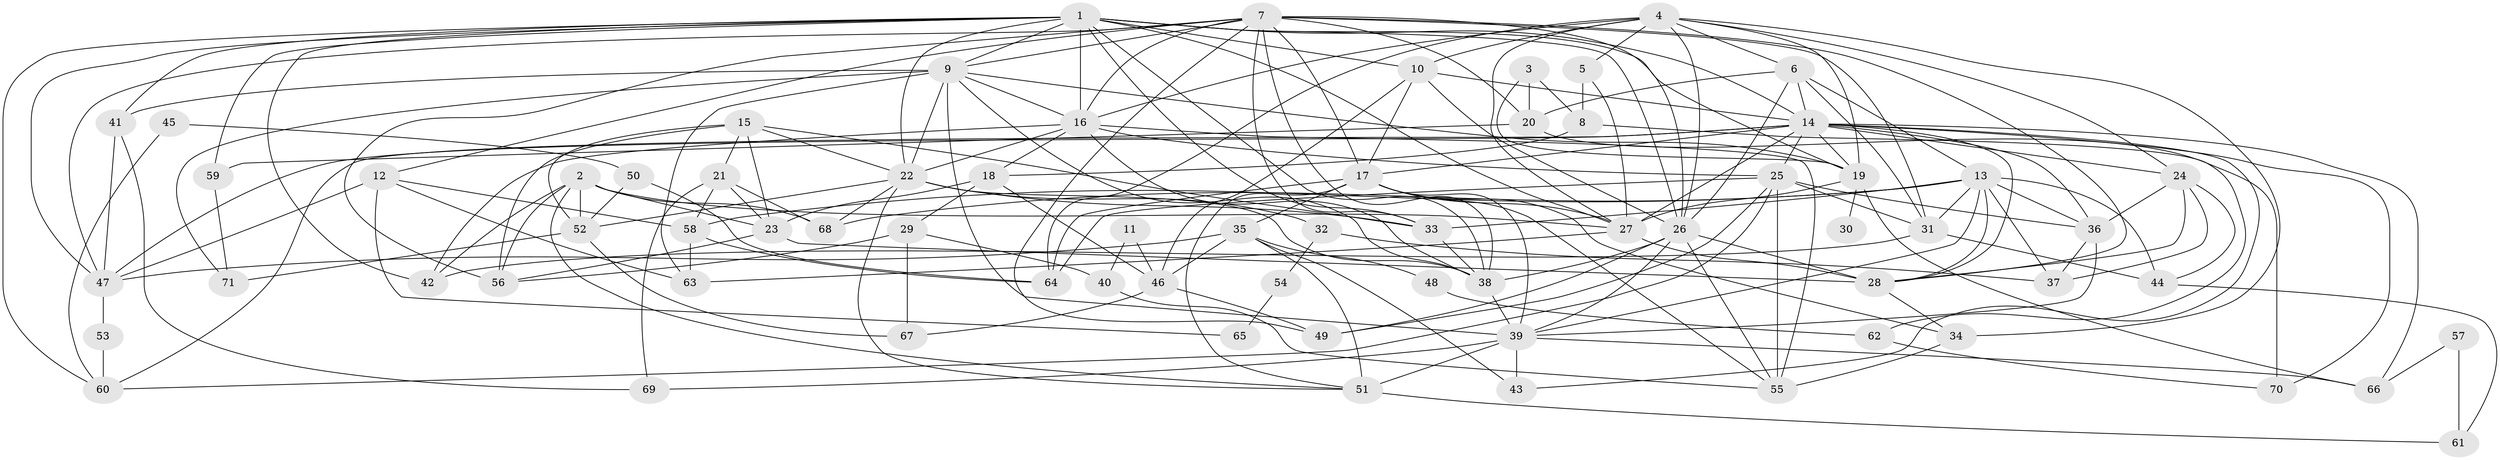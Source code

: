 // original degree distribution, {5: 0.21830985915492956, 3: 0.2605633802816901, 4: 0.2676056338028169, 2: 0.13380281690140844, 9: 0.007042253521126761, 7: 0.035211267605633804, 6: 0.07042253521126761, 8: 0.007042253521126761}
// Generated by graph-tools (version 1.1) at 2025/36/03/09/25 02:36:18]
// undirected, 71 vertices, 197 edges
graph export_dot {
graph [start="1"]
  node [color=gray90,style=filled];
  1;
  2;
  3;
  4;
  5;
  6;
  7;
  8;
  9;
  10;
  11;
  12;
  13;
  14;
  15;
  16;
  17;
  18;
  19;
  20;
  21;
  22;
  23;
  24;
  25;
  26;
  27;
  28;
  29;
  30;
  31;
  32;
  33;
  34;
  35;
  36;
  37;
  38;
  39;
  40;
  41;
  42;
  43;
  44;
  45;
  46;
  47;
  48;
  49;
  50;
  51;
  52;
  53;
  54;
  55;
  56;
  57;
  58;
  59;
  60;
  61;
  62;
  63;
  64;
  65;
  66;
  67;
  68;
  69;
  70;
  71;
  1 -- 9 [weight=1.0];
  1 -- 10 [weight=1.0];
  1 -- 14 [weight=1.0];
  1 -- 16 [weight=2.0];
  1 -- 19 [weight=1.0];
  1 -- 22 [weight=1.0];
  1 -- 26 [weight=1.0];
  1 -- 27 [weight=1.0];
  1 -- 33 [weight=1.0];
  1 -- 38 [weight=2.0];
  1 -- 41 [weight=1.0];
  1 -- 42 [weight=1.0];
  1 -- 47 [weight=2.0];
  1 -- 59 [weight=1.0];
  1 -- 60 [weight=1.0];
  2 -- 23 [weight=3.0];
  2 -- 27 [weight=1.0];
  2 -- 42 [weight=1.0];
  2 -- 51 [weight=1.0];
  2 -- 52 [weight=1.0];
  2 -- 56 [weight=1.0];
  2 -- 68 [weight=1.0];
  3 -- 8 [weight=1.0];
  3 -- 19 [weight=1.0];
  3 -- 20 [weight=1.0];
  4 -- 5 [weight=1.0];
  4 -- 6 [weight=1.0];
  4 -- 10 [weight=1.0];
  4 -- 16 [weight=1.0];
  4 -- 19 [weight=1.0];
  4 -- 24 [weight=1.0];
  4 -- 26 [weight=1.0];
  4 -- 27 [weight=1.0];
  4 -- 34 [weight=1.0];
  4 -- 64 [weight=1.0];
  5 -- 8 [weight=1.0];
  5 -- 27 [weight=1.0];
  6 -- 13 [weight=1.0];
  6 -- 14 [weight=1.0];
  6 -- 20 [weight=1.0];
  6 -- 26 [weight=1.0];
  6 -- 31 [weight=1.0];
  7 -- 9 [weight=1.0];
  7 -- 12 [weight=1.0];
  7 -- 16 [weight=1.0];
  7 -- 17 [weight=1.0];
  7 -- 20 [weight=1.0];
  7 -- 26 [weight=1.0];
  7 -- 28 [weight=1.0];
  7 -- 31 [weight=1.0];
  7 -- 33 [weight=1.0];
  7 -- 38 [weight=1.0];
  7 -- 47 [weight=1.0];
  7 -- 49 [weight=1.0];
  7 -- 56 [weight=1.0];
  8 -- 18 [weight=1.0];
  8 -- 62 [weight=1.0];
  9 -- 16 [weight=1.0];
  9 -- 19 [weight=1.0];
  9 -- 22 [weight=2.0];
  9 -- 38 [weight=1.0];
  9 -- 39 [weight=1.0];
  9 -- 41 [weight=1.0];
  9 -- 63 [weight=1.0];
  9 -- 71 [weight=1.0];
  10 -- 14 [weight=1.0];
  10 -- 17 [weight=1.0];
  10 -- 26 [weight=1.0];
  10 -- 46 [weight=1.0];
  11 -- 40 [weight=1.0];
  11 -- 46 [weight=1.0];
  12 -- 47 [weight=1.0];
  12 -- 58 [weight=1.0];
  12 -- 63 [weight=1.0];
  12 -- 65 [weight=1.0];
  13 -- 28 [weight=1.0];
  13 -- 31 [weight=1.0];
  13 -- 33 [weight=1.0];
  13 -- 36 [weight=1.0];
  13 -- 37 [weight=1.0];
  13 -- 39 [weight=1.0];
  13 -- 44 [weight=1.0];
  13 -- 58 [weight=1.0];
  13 -- 68 [weight=1.0];
  14 -- 17 [weight=1.0];
  14 -- 19 [weight=1.0];
  14 -- 24 [weight=1.0];
  14 -- 25 [weight=1.0];
  14 -- 27 [weight=1.0];
  14 -- 28 [weight=1.0];
  14 -- 36 [weight=2.0];
  14 -- 43 [weight=1.0];
  14 -- 47 [weight=1.0];
  14 -- 60 [weight=1.0];
  14 -- 66 [weight=1.0];
  14 -- 70 [weight=1.0];
  15 -- 21 [weight=1.0];
  15 -- 22 [weight=1.0];
  15 -- 23 [weight=1.0];
  15 -- 33 [weight=1.0];
  15 -- 52 [weight=1.0];
  15 -- 56 [weight=1.0];
  16 -- 18 [weight=1.0];
  16 -- 22 [weight=2.0];
  16 -- 25 [weight=1.0];
  16 -- 38 [weight=1.0];
  16 -- 42 [weight=1.0];
  16 -- 55 [weight=1.0];
  17 -- 27 [weight=1.0];
  17 -- 34 [weight=1.0];
  17 -- 35 [weight=1.0];
  17 -- 39 [weight=1.0];
  17 -- 51 [weight=1.0];
  17 -- 55 [weight=1.0];
  17 -- 64 [weight=1.0];
  18 -- 23 [weight=1.0];
  18 -- 29 [weight=1.0];
  18 -- 46 [weight=1.0];
  19 -- 27 [weight=1.0];
  19 -- 30 [weight=2.0];
  19 -- 66 [weight=1.0];
  20 -- 59 [weight=1.0];
  20 -- 70 [weight=1.0];
  21 -- 23 [weight=1.0];
  21 -- 58 [weight=1.0];
  21 -- 68 [weight=1.0];
  21 -- 69 [weight=2.0];
  22 -- 32 [weight=1.0];
  22 -- 33 [weight=1.0];
  22 -- 38 [weight=2.0];
  22 -- 51 [weight=1.0];
  22 -- 52 [weight=2.0];
  22 -- 68 [weight=1.0];
  23 -- 28 [weight=1.0];
  23 -- 56 [weight=1.0];
  24 -- 28 [weight=1.0];
  24 -- 36 [weight=1.0];
  24 -- 37 [weight=1.0];
  24 -- 44 [weight=1.0];
  25 -- 31 [weight=1.0];
  25 -- 36 [weight=1.0];
  25 -- 49 [weight=1.0];
  25 -- 55 [weight=2.0];
  25 -- 60 [weight=1.0];
  25 -- 64 [weight=1.0];
  26 -- 28 [weight=4.0];
  26 -- 38 [weight=1.0];
  26 -- 39 [weight=1.0];
  26 -- 49 [weight=1.0];
  26 -- 55 [weight=1.0];
  27 -- 28 [weight=1.0];
  27 -- 63 [weight=1.0];
  28 -- 34 [weight=1.0];
  29 -- 40 [weight=1.0];
  29 -- 56 [weight=1.0];
  29 -- 67 [weight=1.0];
  31 -- 42 [weight=1.0];
  31 -- 44 [weight=1.0];
  32 -- 37 [weight=1.0];
  32 -- 54 [weight=1.0];
  33 -- 38 [weight=1.0];
  34 -- 55 [weight=1.0];
  35 -- 43 [weight=1.0];
  35 -- 46 [weight=1.0];
  35 -- 47 [weight=1.0];
  35 -- 48 [weight=1.0];
  35 -- 51 [weight=1.0];
  36 -- 37 [weight=1.0];
  36 -- 39 [weight=2.0];
  38 -- 39 [weight=1.0];
  39 -- 43 [weight=1.0];
  39 -- 51 [weight=2.0];
  39 -- 66 [weight=1.0];
  39 -- 69 [weight=1.0];
  40 -- 55 [weight=1.0];
  41 -- 47 [weight=1.0];
  41 -- 69 [weight=1.0];
  44 -- 61 [weight=1.0];
  45 -- 50 [weight=1.0];
  45 -- 60 [weight=1.0];
  46 -- 49 [weight=1.0];
  46 -- 67 [weight=1.0];
  47 -- 53 [weight=1.0];
  48 -- 62 [weight=1.0];
  50 -- 52 [weight=1.0];
  50 -- 64 [weight=1.0];
  51 -- 61 [weight=1.0];
  52 -- 67 [weight=1.0];
  52 -- 71 [weight=1.0];
  53 -- 60 [weight=1.0];
  54 -- 65 [weight=1.0];
  57 -- 61 [weight=1.0];
  57 -- 66 [weight=1.0];
  58 -- 63 [weight=1.0];
  58 -- 64 [weight=1.0];
  59 -- 71 [weight=1.0];
  62 -- 70 [weight=1.0];
}
